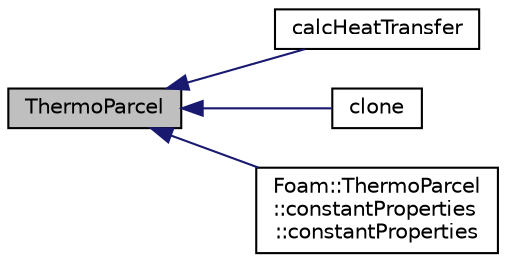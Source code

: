 digraph "ThermoParcel"
{
  bgcolor="transparent";
  edge [fontname="Helvetica",fontsize="10",labelfontname="Helvetica",labelfontsize="10"];
  node [fontname="Helvetica",fontsize="10",shape=record];
  rankdir="LR";
  Node1 [label="ThermoParcel",height=0.2,width=0.4,color="black", fillcolor="grey75", style="filled", fontcolor="black"];
  Node1 -> Node2 [dir="back",color="midnightblue",fontsize="10",style="solid",fontname="Helvetica"];
  Node2 [label="calcHeatTransfer",height=0.2,width=0.4,color="black",URL="$a02669.html#a38371d32e8064211270455398c11c860"];
  Node1 -> Node3 [dir="back",color="midnightblue",fontsize="10",style="solid",fontname="Helvetica"];
  Node3 [label="clone",height=0.2,width=0.4,color="black",URL="$a02669.html#a3539964081b60dcbacffb58aeb29cc94",tooltip="Construct and return a (basic particle) clone. "];
  Node1 -> Node4 [dir="back",color="midnightblue",fontsize="10",style="solid",fontname="Helvetica"];
  Node4 [label="Foam::ThermoParcel\l::constantProperties\l::constantProperties",height=0.2,width=0.4,color="black",URL="$a00377.html#a50a319ad2996242d838c8e84106123b7",tooltip="Construct from dictionary. "];
}
